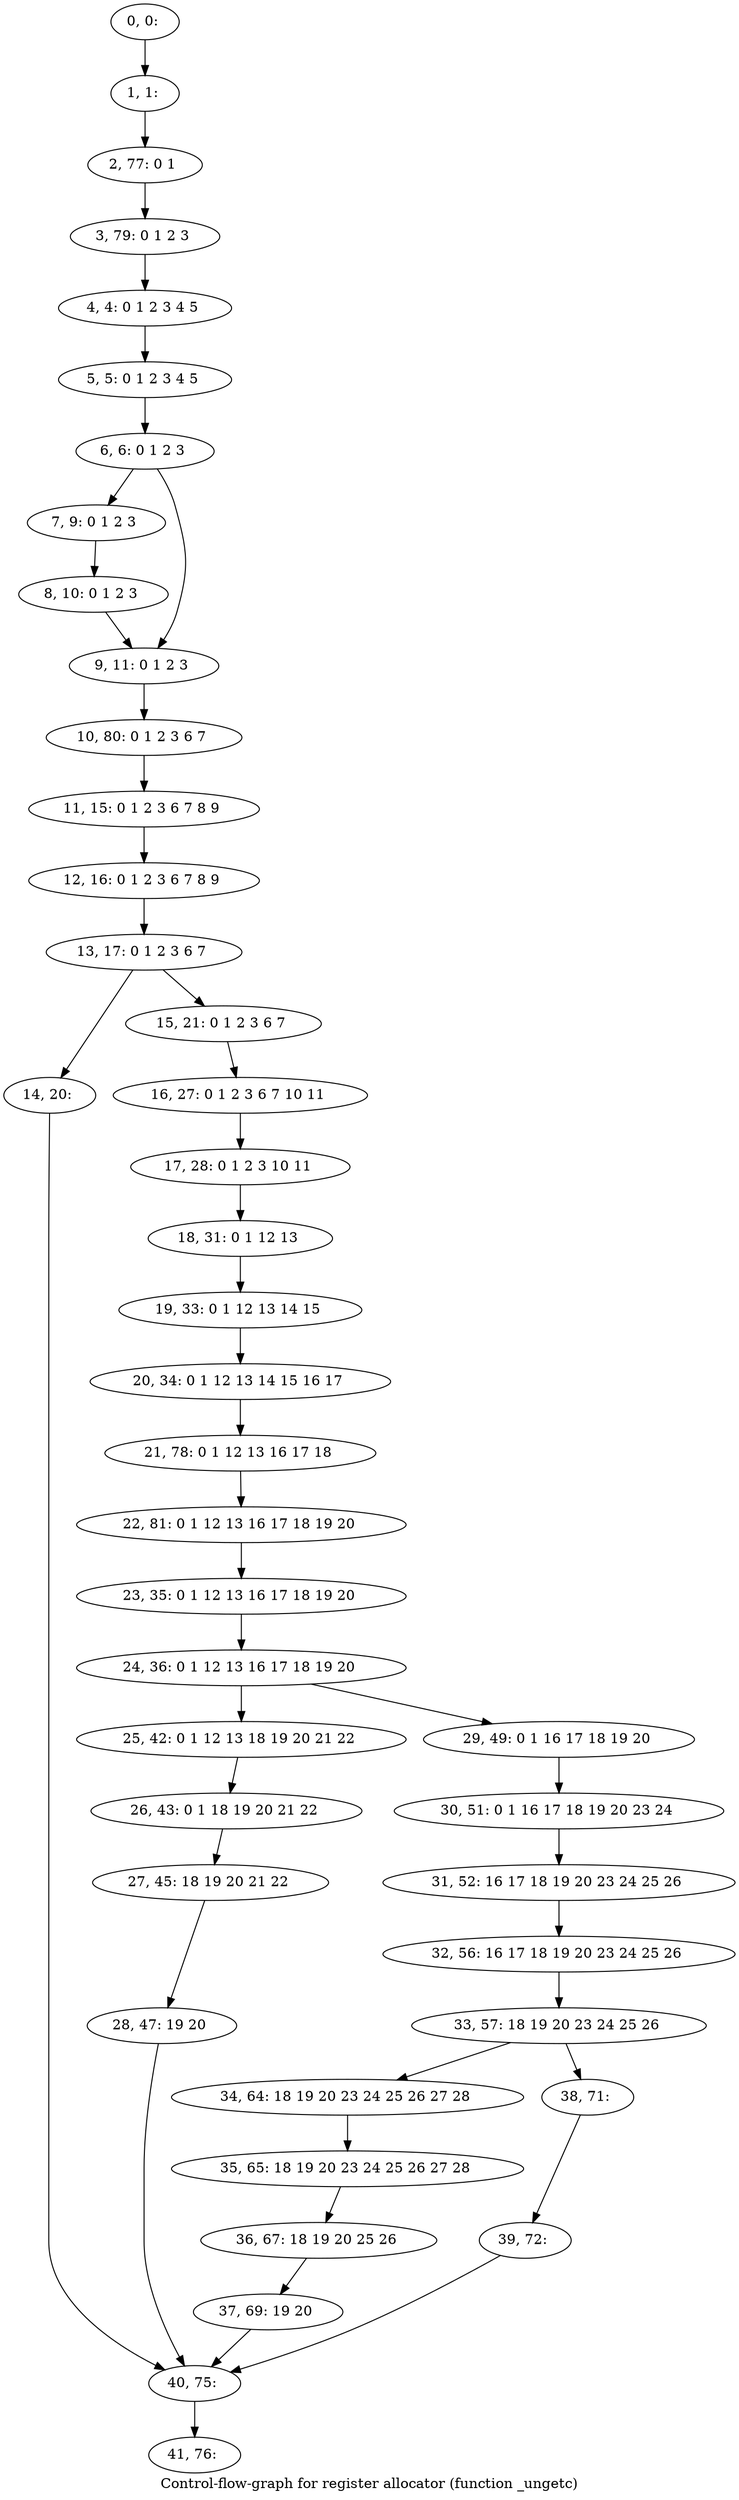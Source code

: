 digraph G {
graph [label="Control-flow-graph for register allocator (function _ungetc)"]
0[label="0, 0: "];
1[label="1, 1: "];
2[label="2, 77: 0 1 "];
3[label="3, 79: 0 1 2 3 "];
4[label="4, 4: 0 1 2 3 4 5 "];
5[label="5, 5: 0 1 2 3 4 5 "];
6[label="6, 6: 0 1 2 3 "];
7[label="7, 9: 0 1 2 3 "];
8[label="8, 10: 0 1 2 3 "];
9[label="9, 11: 0 1 2 3 "];
10[label="10, 80: 0 1 2 3 6 7 "];
11[label="11, 15: 0 1 2 3 6 7 8 9 "];
12[label="12, 16: 0 1 2 3 6 7 8 9 "];
13[label="13, 17: 0 1 2 3 6 7 "];
14[label="14, 20: "];
15[label="15, 21: 0 1 2 3 6 7 "];
16[label="16, 27: 0 1 2 3 6 7 10 11 "];
17[label="17, 28: 0 1 2 3 10 11 "];
18[label="18, 31: 0 1 12 13 "];
19[label="19, 33: 0 1 12 13 14 15 "];
20[label="20, 34: 0 1 12 13 14 15 16 17 "];
21[label="21, 78: 0 1 12 13 16 17 18 "];
22[label="22, 81: 0 1 12 13 16 17 18 19 20 "];
23[label="23, 35: 0 1 12 13 16 17 18 19 20 "];
24[label="24, 36: 0 1 12 13 16 17 18 19 20 "];
25[label="25, 42: 0 1 12 13 18 19 20 21 22 "];
26[label="26, 43: 0 1 18 19 20 21 22 "];
27[label="27, 45: 18 19 20 21 22 "];
28[label="28, 47: 19 20 "];
29[label="29, 49: 0 1 16 17 18 19 20 "];
30[label="30, 51: 0 1 16 17 18 19 20 23 24 "];
31[label="31, 52: 16 17 18 19 20 23 24 25 26 "];
32[label="32, 56: 16 17 18 19 20 23 24 25 26 "];
33[label="33, 57: 18 19 20 23 24 25 26 "];
34[label="34, 64: 18 19 20 23 24 25 26 27 28 "];
35[label="35, 65: 18 19 20 23 24 25 26 27 28 "];
36[label="36, 67: 18 19 20 25 26 "];
37[label="37, 69: 19 20 "];
38[label="38, 71: "];
39[label="39, 72: "];
40[label="40, 75: "];
41[label="41, 76: "];
0->1 ;
1->2 ;
2->3 ;
3->4 ;
4->5 ;
5->6 ;
6->7 ;
6->9 ;
7->8 ;
8->9 ;
9->10 ;
10->11 ;
11->12 ;
12->13 ;
13->14 ;
13->15 ;
14->40 ;
15->16 ;
16->17 ;
17->18 ;
18->19 ;
19->20 ;
20->21 ;
21->22 ;
22->23 ;
23->24 ;
24->25 ;
24->29 ;
25->26 ;
26->27 ;
27->28 ;
28->40 ;
29->30 ;
30->31 ;
31->32 ;
32->33 ;
33->34 ;
33->38 ;
34->35 ;
35->36 ;
36->37 ;
37->40 ;
38->39 ;
39->40 ;
40->41 ;
}
